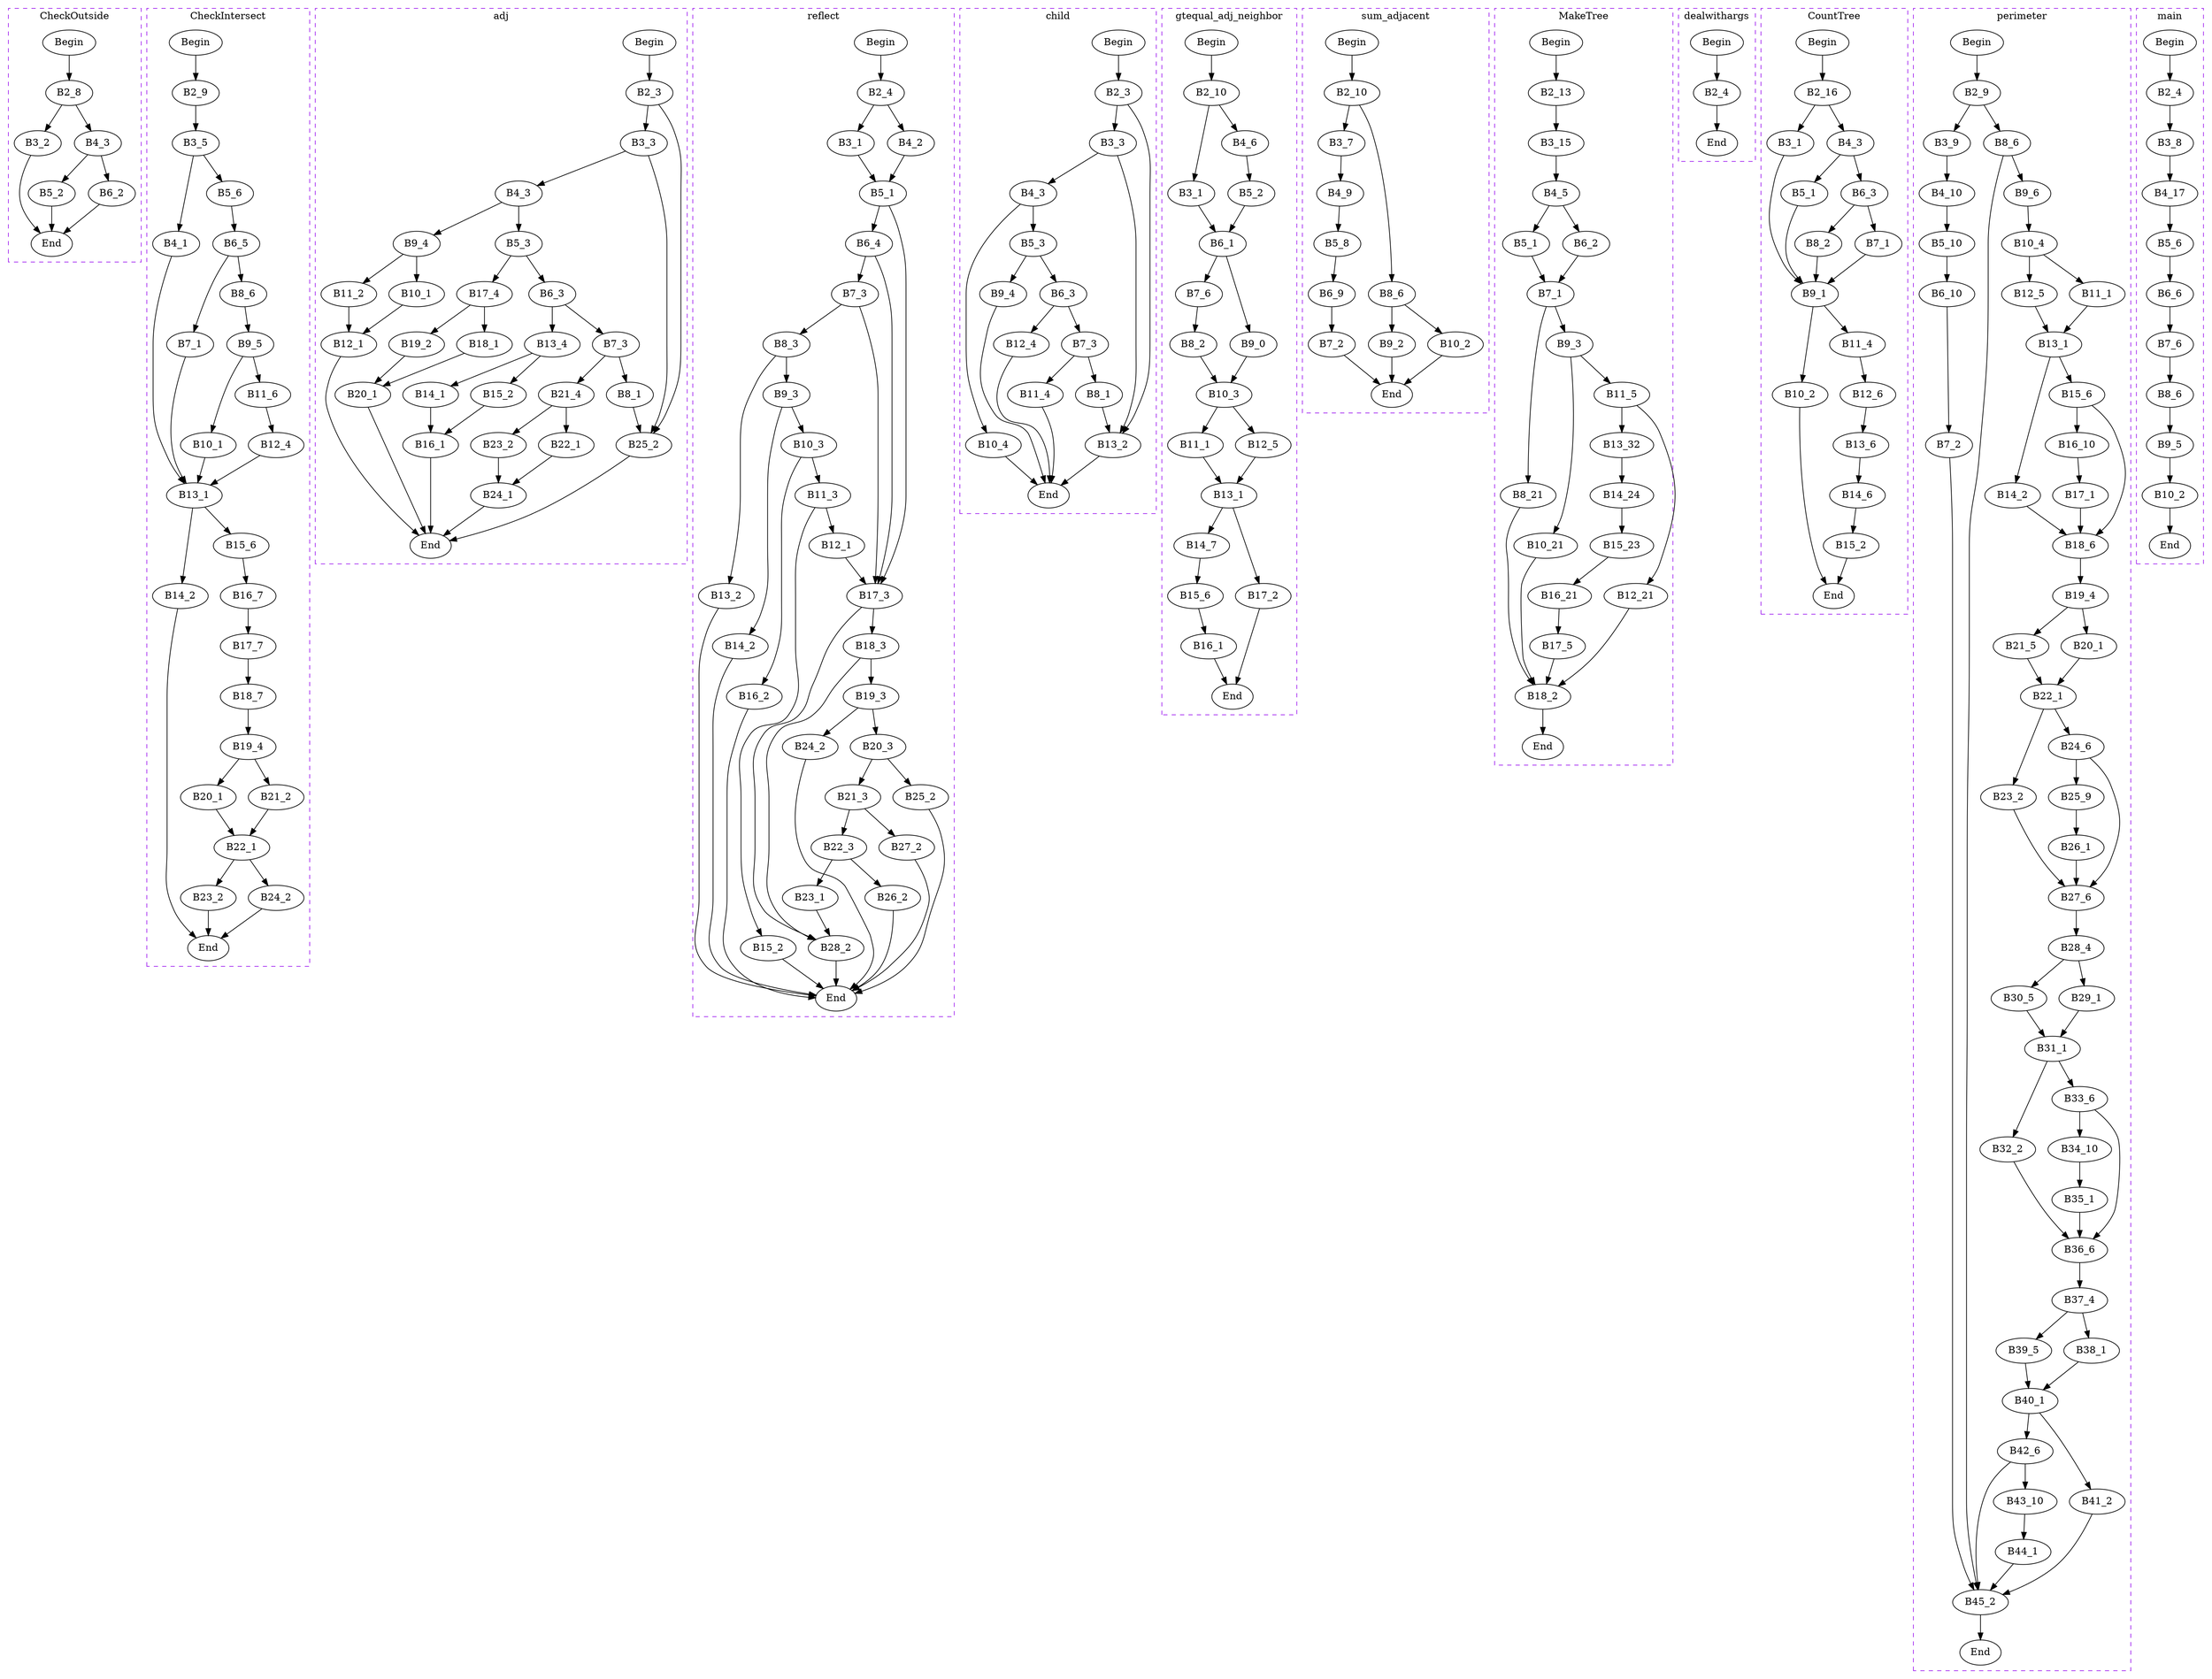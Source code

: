 digraph G{
subgraph cluster_0{
	label = "CheckOutside"	style = "dashed";
	color = purple;
	Node0 [label = "Begin"];
	Node0 -> {Node2 }
	Node1 [label = "End"];
	Node1 -> {}
	Node2 [label = "B2_8"];
	Node2 -> {Node3 Node4 }
	Node3 [label = "B3_2"];
	Node3 -> {Node1 }
	Node4 [label = "B4_3"];
	Node4 -> {Node5 Node6 }
	Node5 [label = "B5_2"];
	Node5 -> {Node1 }
	Node6 [label = "B6_2"];
	Node6 -> {Node1 }
 }
subgraph cluster_1{
	label = "CheckIntersect"	style = "dashed";
	color = purple;
	Node7 [label = "Begin"];
	Node7 -> {Node9 }
	Node8 [label = "End"];
	Node8 -> {}
	Node9 [label = "B2_9"];
	Node9 -> {Node10 }
	Node10 [label = "B3_5"];
	Node10 -> {Node11 Node12 }
	Node11 [label = "B4_1"];
	Node11 -> {Node20 }
	Node12 [label = "B5_6"];
	Node12 -> {Node13 }
	Node13 [label = "B6_5"];
	Node13 -> {Node14 Node15 }
	Node14 [label = "B7_1"];
	Node14 -> {Node20 }
	Node15 [label = "B8_6"];
	Node15 -> {Node16 }
	Node16 [label = "B9_5"];
	Node16 -> {Node17 Node18 }
	Node17 [label = "B10_1"];
	Node17 -> {Node20 }
	Node18 [label = "B11_6"];
	Node18 -> {Node19 }
	Node19 [label = "B12_4"];
	Node19 -> {Node20 }
	Node20 [label = "B13_1"];
	Node20 -> {Node21 Node22 }
	Node21 [label = "B14_2"];
	Node21 -> {Node8 }
	Node22 [label = "B15_6"];
	Node22 -> {Node23 }
	Node23 [label = "B16_7"];
	Node23 -> {Node24 }
	Node24 [label = "B17_7"];
	Node24 -> {Node25 }
	Node25 [label = "B18_7"];
	Node25 -> {Node26 }
	Node26 [label = "B19_4"];
	Node26 -> {Node27 Node28 }
	Node27 [label = "B20_1"];
	Node27 -> {Node29 }
	Node28 [label = "B21_2"];
	Node28 -> {Node29 }
	Node29 [label = "B22_1"];
	Node29 -> {Node30 Node31 }
	Node30 [label = "B23_2"];
	Node30 -> {Node8 }
	Node31 [label = "B24_2"];
	Node31 -> {Node8 }
 }
subgraph cluster_2{
	label = "adj"	style = "dashed";
	color = purple;
	Node32 [label = "Begin"];
	Node32 -> {Node34 }
	Node33 [label = "End"];
	Node33 -> {}
	Node34 [label = "B2_3"];
	Node34 -> {Node35 Node57 }
	Node35 [label = "B3_3"];
	Node35 -> {Node36 Node57 }
	Node36 [label = "B4_3"];
	Node36 -> {Node37 Node41 }
	Node37 [label = "B5_3"];
	Node37 -> {Node38 Node49 }
	Node38 [label = "B6_3"];
	Node38 -> {Node39 Node45 }
	Node39 [label = "B7_3"];
	Node39 -> {Node40 Node53 }
	Node40 [label = "B8_1"];
	Node40 -> {Node57 }
	Node41 [label = "B9_4"];
	Node41 -> {Node42 Node43 }
	Node42 [label = "B10_1"];
	Node42 -> {Node44 }
	Node43 [label = "B11_2"];
	Node43 -> {Node44 }
	Node44 [label = "B12_1"];
	Node44 -> {Node33 }
	Node45 [label = "B13_4"];
	Node45 -> {Node46 Node47 }
	Node46 [label = "B14_1"];
	Node46 -> {Node48 }
	Node47 [label = "B15_2"];
	Node47 -> {Node48 }
	Node48 [label = "B16_1"];
	Node48 -> {Node33 }
	Node49 [label = "B17_4"];
	Node49 -> {Node50 Node51 }
	Node50 [label = "B18_1"];
	Node50 -> {Node52 }
	Node51 [label = "B19_2"];
	Node51 -> {Node52 }
	Node52 [label = "B20_1"];
	Node52 -> {Node33 }
	Node53 [label = "B21_4"];
	Node53 -> {Node54 Node55 }
	Node54 [label = "B22_1"];
	Node54 -> {Node56 }
	Node55 [label = "B23_2"];
	Node55 -> {Node56 }
	Node56 [label = "B24_1"];
	Node56 -> {Node33 }
	Node57 [label = "B25_2"];
	Node57 -> {Node33 }
 }
subgraph cluster_3{
	label = "reflect"	style = "dashed";
	color = purple;
	Node58 [label = "Begin"];
	Node58 -> {Node60 }
	Node59 [label = "End"];
	Node59 -> {}
	Node60 [label = "B2_4"];
	Node60 -> {Node61 Node62 }
	Node61 [label = "B3_1"];
	Node61 -> {Node63 }
	Node62 [label = "B4_2"];
	Node62 -> {Node63 }
	Node63 [label = "B5_1"];
	Node63 -> {Node64 Node75 }
	Node64 [label = "B6_4"];
	Node64 -> {Node65 Node75 }
	Node65 [label = "B7_3"];
	Node65 -> {Node66 Node75 }
	Node66 [label = "B8_3"];
	Node66 -> {Node67 Node71 }
	Node67 [label = "B9_3"];
	Node67 -> {Node68 Node72 }
	Node68 [label = "B10_3"];
	Node68 -> {Node69 Node74 }
	Node69 [label = "B11_3"];
	Node69 -> {Node70 Node73 }
	Node70 [label = "B12_1"];
	Node70 -> {Node75 }
	Node71 [label = "B13_2"];
	Node71 -> {Node59 }
	Node72 [label = "B14_2"];
	Node72 -> {Node59 }
	Node73 [label = "B15_2"];
	Node73 -> {Node59 }
	Node74 [label = "B16_2"];
	Node74 -> {Node59 }
	Node75 [label = "B17_3"];
	Node75 -> {Node76 Node86 }
	Node76 [label = "B18_3"];
	Node76 -> {Node77 Node86 }
	Node77 [label = "B19_3"];
	Node77 -> {Node78 Node82 }
	Node78 [label = "B20_3"];
	Node78 -> {Node79 Node83 }
	Node79 [label = "B21_3"];
	Node79 -> {Node80 Node85 }
	Node80 [label = "B22_3"];
	Node80 -> {Node81 Node84 }
	Node81 [label = "B23_1"];
	Node81 -> {Node86 }
	Node82 [label = "B24_2"];
	Node82 -> {Node59 }
	Node83 [label = "B25_2"];
	Node83 -> {Node59 }
	Node84 [label = "B26_2"];
	Node84 -> {Node59 }
	Node85 [label = "B27_2"];
	Node85 -> {Node59 }
	Node86 [label = "B28_2"];
	Node86 -> {Node59 }
 }
subgraph cluster_4{
	label = "child"	style = "dashed";
	color = purple;
	Node87 [label = "Begin"];
	Node87 -> {Node89 }
	Node88 [label = "End"];
	Node88 -> {}
	Node89 [label = "B2_3"];
	Node89 -> {Node90 Node100 }
	Node90 [label = "B3_3"];
	Node90 -> {Node91 Node100 }
	Node91 [label = "B4_3"];
	Node91 -> {Node92 Node97 }
	Node92 [label = "B5_3"];
	Node92 -> {Node93 Node96 }
	Node93 [label = "B6_3"];
	Node93 -> {Node94 Node99 }
	Node94 [label = "B7_3"];
	Node94 -> {Node95 Node98 }
	Node95 [label = "B8_1"];
	Node95 -> {Node100 }
	Node96 [label = "B9_4"];
	Node96 -> {Node88 }
	Node97 [label = "B10_4"];
	Node97 -> {Node88 }
	Node98 [label = "B11_4"];
	Node98 -> {Node88 }
	Node99 [label = "B12_4"];
	Node99 -> {Node88 }
	Node100 [label = "B13_2"];
	Node100 -> {Node88 }
 }
subgraph cluster_5{
	label = "gtequal_adj_neighbor"	style = "dashed";
	color = purple;
	Node101 [label = "Begin"];
	Node101 -> {Node103 }
	Node102 [label = "End"];
	Node102 -> {}
	Node103 [label = "B2_10"];
	Node103 -> {Node104 Node105 }
	Node104 [label = "B3_1"];
	Node104 -> {Node107 }
	Node105 [label = "B4_6"];
	Node105 -> {Node106 }
	Node106 [label = "B5_2"];
	Node106 -> {Node107 }
	Node107 [label = "B6_1"];
	Node107 -> {Node108 Node110 }
	Node108 [label = "B7_6"];
	Node108 -> {Node109 }
	Node109 [label = "B8_2"];
	Node109 -> {Node111 }
	Node110 [label = "B9_0"];
	Node110 -> {Node111 }
	Node111 [label = "B10_3"];
	Node111 -> {Node112 Node113 }
	Node112 [label = "B11_1"];
	Node112 -> {Node114 }
	Node113 [label = "B12_5"];
	Node113 -> {Node114 }
	Node114 [label = "B13_1"];
	Node114 -> {Node115 Node118 }
	Node115 [label = "B14_7"];
	Node115 -> {Node116 }
	Node116 [label = "B15_6"];
	Node116 -> {Node117 }
	Node117 [label = "B16_1"];
	Node117 -> {Node102 }
	Node118 [label = "B17_2"];
	Node118 -> {Node102 }
 }
subgraph cluster_6{
	label = "sum_adjacent"	style = "dashed";
	color = purple;
	Node119 [label = "Begin"];
	Node119 -> {Node121 }
	Node120 [label = "End"];
	Node120 -> {}
	Node121 [label = "B2_10"];
	Node121 -> {Node122 Node127 }
	Node122 [label = "B3_7"];
	Node122 -> {Node123 }
	Node123 [label = "B4_9"];
	Node123 -> {Node124 }
	Node124 [label = "B5_8"];
	Node124 -> {Node125 }
	Node125 [label = "B6_9"];
	Node125 -> {Node126 }
	Node126 [label = "B7_2"];
	Node126 -> {Node120 }
	Node127 [label = "B8_6"];
	Node127 -> {Node128 Node129 }
	Node128 [label = "B9_2"];
	Node128 -> {Node120 }
	Node129 [label = "B10_2"];
	Node129 -> {Node120 }
 }
subgraph cluster_7{
	label = "MakeTree"	style = "dashed";
	color = purple;
	Node130 [label = "Begin"];
	Node130 -> {Node132 }
	Node131 [label = "End"];
	Node131 -> {}
	Node132 [label = "B2_13"];
	Node132 -> {Node133 }
	Node133 [label = "B3_15"];
	Node133 -> {Node134 }
	Node134 [label = "B4_5"];
	Node134 -> {Node135 Node136 }
	Node135 [label = "B5_1"];
	Node135 -> {Node137 }
	Node136 [label = "B6_2"];
	Node136 -> {Node137 }
	Node137 [label = "B7_1"];
	Node137 -> {Node138 Node139 }
	Node138 [label = "B8_21"];
	Node138 -> {Node148 }
	Node139 [label = "B9_3"];
	Node139 -> {Node140 Node141 }
	Node140 [label = "B10_21"];
	Node140 -> {Node148 }
	Node141 [label = "B11_5"];
	Node141 -> {Node142 Node143 }
	Node142 [label = "B12_21"];
	Node142 -> {Node148 }
	Node143 [label = "B13_32"];
	Node143 -> {Node144 }
	Node144 [label = "B14_24"];
	Node144 -> {Node145 }
	Node145 [label = "B15_23"];
	Node145 -> {Node146 }
	Node146 [label = "B16_21"];
	Node146 -> {Node147 }
	Node147 [label = "B17_5"];
	Node147 -> {Node148 }
	Node148 [label = "B18_2"];
	Node148 -> {Node131 }
 }
subgraph cluster_8{
	label = "dealwithargs"	style = "dashed";
	color = purple;
	Node149 [label = "Begin"];
	Node149 -> {Node151 }
	Node150 [label = "End"];
	Node150 -> {}
	Node151 [label = "B2_4"];
	Node151 -> {Node150 }
 }
subgraph cluster_9{
	label = "CountTree"	style = "dashed";
	color = purple;
	Node152 [label = "Begin"];
	Node152 -> {Node154 }
	Node153 [label = "End"];
	Node153 -> {}
	Node154 [label = "B2_16"];
	Node154 -> {Node155 Node156 }
	Node155 [label = "B3_1"];
	Node155 -> {Node161 }
	Node156 [label = "B4_3"];
	Node156 -> {Node157 Node158 }
	Node157 [label = "B5_1"];
	Node157 -> {Node161 }
	Node158 [label = "B6_3"];
	Node158 -> {Node159 Node160 }
	Node159 [label = "B7_1"];
	Node159 -> {Node161 }
	Node160 [label = "B8_2"];
	Node160 -> {Node161 }
	Node161 [label = "B9_1"];
	Node161 -> {Node162 Node163 }
	Node162 [label = "B10_2"];
	Node162 -> {Node153 }
	Node163 [label = "B11_4"];
	Node163 -> {Node164 }
	Node164 [label = "B12_6"];
	Node164 -> {Node165 }
	Node165 [label = "B13_6"];
	Node165 -> {Node166 }
	Node166 [label = "B14_6"];
	Node166 -> {Node167 }
	Node167 [label = "B15_2"];
	Node167 -> {Node153 }
 }
subgraph cluster_10{
	label = "perimeter"	style = "dashed";
	color = purple;
	Node168 [label = "Begin"];
	Node168 -> {Node170 }
	Node169 [label = "End"];
	Node169 -> {}
	Node170 [label = "B2_9"];
	Node170 -> {Node171 Node176 }
	Node171 [label = "B3_9"];
	Node171 -> {Node172 }
	Node172 [label = "B4_10"];
	Node172 -> {Node173 }
	Node173 [label = "B5_10"];
	Node173 -> {Node174 }
	Node174 [label = "B6_10"];
	Node174 -> {Node175 }
	Node175 [label = "B7_2"];
	Node175 -> {Node213 }
	Node176 [label = "B8_6"];
	Node176 -> {Node177 Node213 }
	Node177 [label = "B9_6"];
	Node177 -> {Node178 }
	Node178 [label = "B10_4"];
	Node178 -> {Node179 Node180 }
	Node179 [label = "B11_1"];
	Node179 -> {Node181 }
	Node180 [label = "B12_5"];
	Node180 -> {Node181 }
	Node181 [label = "B13_1"];
	Node181 -> {Node182 Node183 }
	Node182 [label = "B14_2"];
	Node182 -> {Node186 }
	Node183 [label = "B15_6"];
	Node183 -> {Node184 Node186 }
	Node184 [label = "B16_10"];
	Node184 -> {Node185 }
	Node185 [label = "B17_1"];
	Node185 -> {Node186 }
	Node186 [label = "B18_6"];
	Node186 -> {Node187 }
	Node187 [label = "B19_4"];
	Node187 -> {Node188 Node189 }
	Node188 [label = "B20_1"];
	Node188 -> {Node190 }
	Node189 [label = "B21_5"];
	Node189 -> {Node190 }
	Node190 [label = "B22_1"];
	Node190 -> {Node191 Node192 }
	Node191 [label = "B23_2"];
	Node191 -> {Node195 }
	Node192 [label = "B24_6"];
	Node192 -> {Node193 Node195 }
	Node193 [label = "B25_9"];
	Node193 -> {Node194 }
	Node194 [label = "B26_1"];
	Node194 -> {Node195 }
	Node195 [label = "B27_6"];
	Node195 -> {Node196 }
	Node196 [label = "B28_4"];
	Node196 -> {Node197 Node198 }
	Node197 [label = "B29_1"];
	Node197 -> {Node199 }
	Node198 [label = "B30_5"];
	Node198 -> {Node199 }
	Node199 [label = "B31_1"];
	Node199 -> {Node200 Node201 }
	Node200 [label = "B32_2"];
	Node200 -> {Node204 }
	Node201 [label = "B33_6"];
	Node201 -> {Node202 Node204 }
	Node202 [label = "B34_10"];
	Node202 -> {Node203 }
	Node203 [label = "B35_1"];
	Node203 -> {Node204 }
	Node204 [label = "B36_6"];
	Node204 -> {Node205 }
	Node205 [label = "B37_4"];
	Node205 -> {Node206 Node207 }
	Node206 [label = "B38_1"];
	Node206 -> {Node208 }
	Node207 [label = "B39_5"];
	Node207 -> {Node208 }
	Node208 [label = "B40_1"];
	Node208 -> {Node209 Node210 }
	Node209 [label = "B41_2"];
	Node209 -> {Node213 }
	Node210 [label = "B42_6"];
	Node210 -> {Node211 Node213 }
	Node211 [label = "B43_10"];
	Node211 -> {Node212 }
	Node212 [label = "B44_1"];
	Node212 -> {Node213 }
	Node213 [label = "B45_2"];
	Node213 -> {Node169 }
 }
subgraph cluster_11{
	label = "main"	style = "dashed";
	color = purple;
	Node214 [label = "Begin"];
	Node214 -> {Node216 }
	Node215 [label = "End"];
	Node215 -> {}
	Node216 [label = "B2_4"];
	Node216 -> {Node217 }
	Node217 [label = "B3_8"];
	Node217 -> {Node218 }
	Node218 [label = "B4_17"];
	Node218 -> {Node219 }
	Node219 [label = "B5_6"];
	Node219 -> {Node220 }
	Node220 [label = "B6_6"];
	Node220 -> {Node221 }
	Node221 [label = "B7_6"];
	Node221 -> {Node222 }
	Node222 [label = "B8_6"];
	Node222 -> {Node223 }
	Node223 [label = "B9_5"];
	Node223 -> {Node224 }
	Node224 [label = "B10_2"];
	Node224 -> {Node215 }
 }
}
